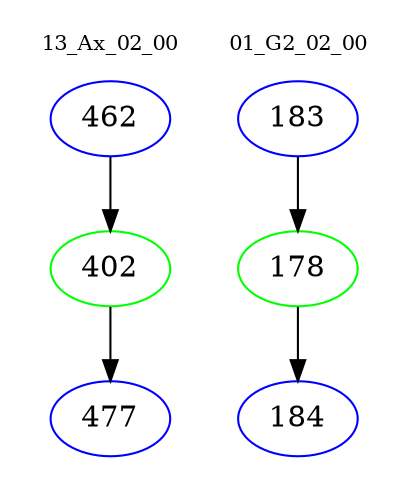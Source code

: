 digraph{
subgraph cluster_0 {
color = white
label = "13_Ax_02_00";
fontsize=10;
T0_462 [label="462", color="blue"]
T0_462 -> T0_402 [color="black"]
T0_402 [label="402", color="green"]
T0_402 -> T0_477 [color="black"]
T0_477 [label="477", color="blue"]
}
subgraph cluster_1 {
color = white
label = "01_G2_02_00";
fontsize=10;
T1_183 [label="183", color="blue"]
T1_183 -> T1_178 [color="black"]
T1_178 [label="178", color="green"]
T1_178 -> T1_184 [color="black"]
T1_184 [label="184", color="blue"]
}
}
